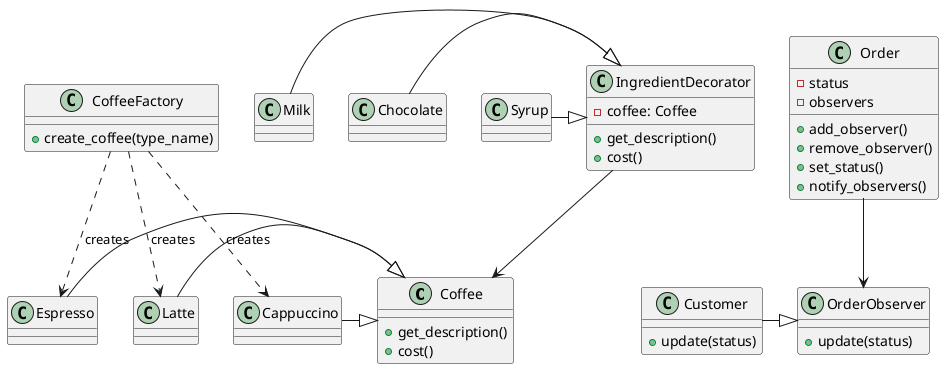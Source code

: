 @startuml

' === Клас базової кави ===
class Coffee {
  +get_description()
  +cost()
}

' === Конкретні напої ===
class Espresso
class Latte
class Cappuccino

Espresso -|> Coffee
Latte -|> Coffee
Cappuccino -|> Coffee

' === Декоратори ===
class IngredientDecorator {
  -coffee: Coffee
  +get_description()
  +cost()
}

class Milk
class Chocolate
class Syrup

Milk -|> IngredientDecorator
Chocolate -|> IngredientDecorator
Syrup -|> IngredientDecorator
IngredientDecorator --> Coffee


class CoffeeFactory {
  +create_coffee(type_name)
}

CoffeeFactory ..> Espresso : creates
CoffeeFactory ..> Latte : creates
CoffeeFactory ..> Cappuccino : creates


class Order {
  -status
  -observers
  +add_observer()
  +remove_observer()
  +set_status()
  +notify_observers()
}

class OrderObserver {
  +update(status)
}

class Customer {
  +update(status)
}

Customer -|> OrderObserver
Order --> OrderObserver

@enduml
